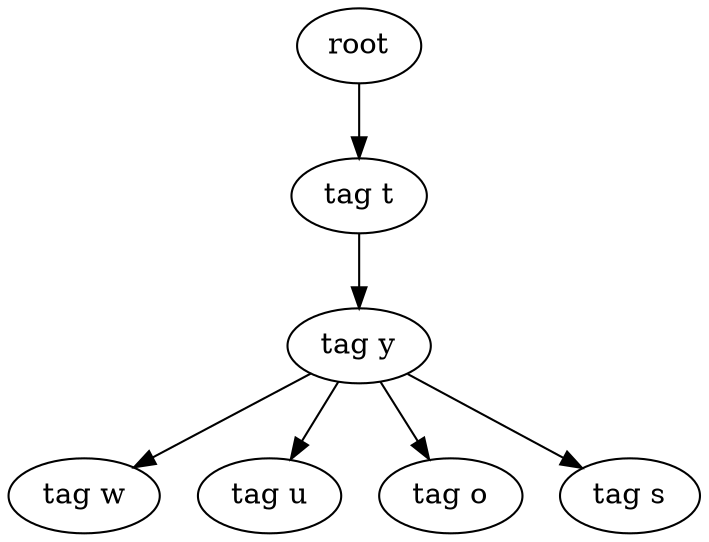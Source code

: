 digraph Tree{
0[label="root"];
0->00
00[label="tag t"];
00->000
000[label="tag y"];
000->0000
0000[label="tag w"];
000->0001
0001[label="tag u"];
000->0002
0002[label="tag o"];
000->0003
0003[label="tag s"];
}
